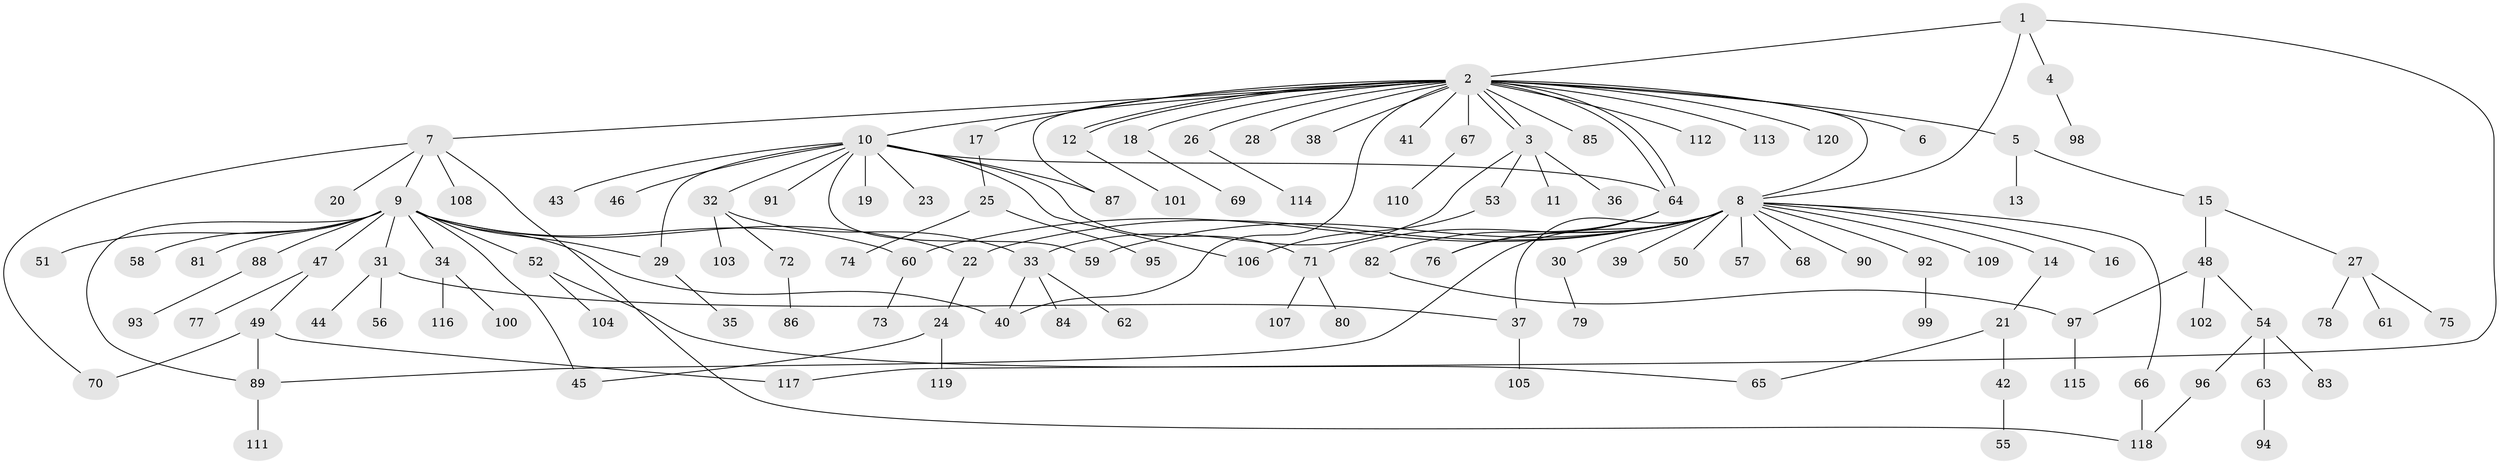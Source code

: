 // Generated by graph-tools (version 1.1) at 2025/50/03/09/25 03:50:01]
// undirected, 120 vertices, 145 edges
graph export_dot {
graph [start="1"]
  node [color=gray90,style=filled];
  1;
  2;
  3;
  4;
  5;
  6;
  7;
  8;
  9;
  10;
  11;
  12;
  13;
  14;
  15;
  16;
  17;
  18;
  19;
  20;
  21;
  22;
  23;
  24;
  25;
  26;
  27;
  28;
  29;
  30;
  31;
  32;
  33;
  34;
  35;
  36;
  37;
  38;
  39;
  40;
  41;
  42;
  43;
  44;
  45;
  46;
  47;
  48;
  49;
  50;
  51;
  52;
  53;
  54;
  55;
  56;
  57;
  58;
  59;
  60;
  61;
  62;
  63;
  64;
  65;
  66;
  67;
  68;
  69;
  70;
  71;
  72;
  73;
  74;
  75;
  76;
  77;
  78;
  79;
  80;
  81;
  82;
  83;
  84;
  85;
  86;
  87;
  88;
  89;
  90;
  91;
  92;
  93;
  94;
  95;
  96;
  97;
  98;
  99;
  100;
  101;
  102;
  103;
  104;
  105;
  106;
  107;
  108;
  109;
  110;
  111;
  112;
  113;
  114;
  115;
  116;
  117;
  118;
  119;
  120;
  1 -- 2;
  1 -- 4;
  1 -- 8;
  1 -- 117;
  2 -- 3;
  2 -- 3;
  2 -- 5;
  2 -- 6;
  2 -- 7;
  2 -- 8;
  2 -- 10;
  2 -- 12;
  2 -- 12;
  2 -- 17;
  2 -- 18;
  2 -- 26;
  2 -- 28;
  2 -- 38;
  2 -- 40;
  2 -- 41;
  2 -- 64;
  2 -- 64;
  2 -- 67;
  2 -- 85;
  2 -- 87;
  2 -- 112;
  2 -- 113;
  2 -- 120;
  3 -- 11;
  3 -- 33;
  3 -- 36;
  3 -- 53;
  4 -- 98;
  5 -- 13;
  5 -- 15;
  7 -- 9;
  7 -- 20;
  7 -- 70;
  7 -- 108;
  7 -- 118;
  8 -- 14;
  8 -- 16;
  8 -- 22;
  8 -- 30;
  8 -- 37;
  8 -- 39;
  8 -- 50;
  8 -- 57;
  8 -- 59;
  8 -- 60;
  8 -- 66;
  8 -- 68;
  8 -- 71;
  8 -- 76;
  8 -- 89;
  8 -- 90;
  8 -- 92;
  8 -- 109;
  9 -- 22;
  9 -- 29;
  9 -- 31;
  9 -- 34;
  9 -- 40;
  9 -- 45;
  9 -- 47;
  9 -- 51;
  9 -- 52;
  9 -- 58;
  9 -- 60;
  9 -- 81;
  9 -- 88;
  9 -- 89;
  10 -- 19;
  10 -- 23;
  10 -- 29;
  10 -- 32;
  10 -- 43;
  10 -- 46;
  10 -- 59;
  10 -- 64;
  10 -- 71;
  10 -- 87;
  10 -- 91;
  10 -- 106;
  12 -- 101;
  14 -- 21;
  15 -- 27;
  15 -- 48;
  17 -- 25;
  18 -- 69;
  21 -- 42;
  21 -- 65;
  22 -- 24;
  24 -- 45;
  24 -- 119;
  25 -- 74;
  25 -- 95;
  26 -- 114;
  27 -- 61;
  27 -- 75;
  27 -- 78;
  29 -- 35;
  30 -- 79;
  31 -- 37;
  31 -- 44;
  31 -- 56;
  32 -- 33;
  32 -- 72;
  32 -- 103;
  33 -- 40;
  33 -- 62;
  33 -- 84;
  34 -- 100;
  34 -- 116;
  37 -- 105;
  42 -- 55;
  47 -- 49;
  47 -- 77;
  48 -- 54;
  48 -- 97;
  48 -- 102;
  49 -- 70;
  49 -- 89;
  49 -- 117;
  52 -- 65;
  52 -- 104;
  53 -- 106;
  54 -- 63;
  54 -- 83;
  54 -- 96;
  60 -- 73;
  63 -- 94;
  64 -- 76;
  64 -- 82;
  66 -- 118;
  67 -- 110;
  71 -- 80;
  71 -- 107;
  72 -- 86;
  82 -- 97;
  88 -- 93;
  89 -- 111;
  92 -- 99;
  96 -- 118;
  97 -- 115;
}
